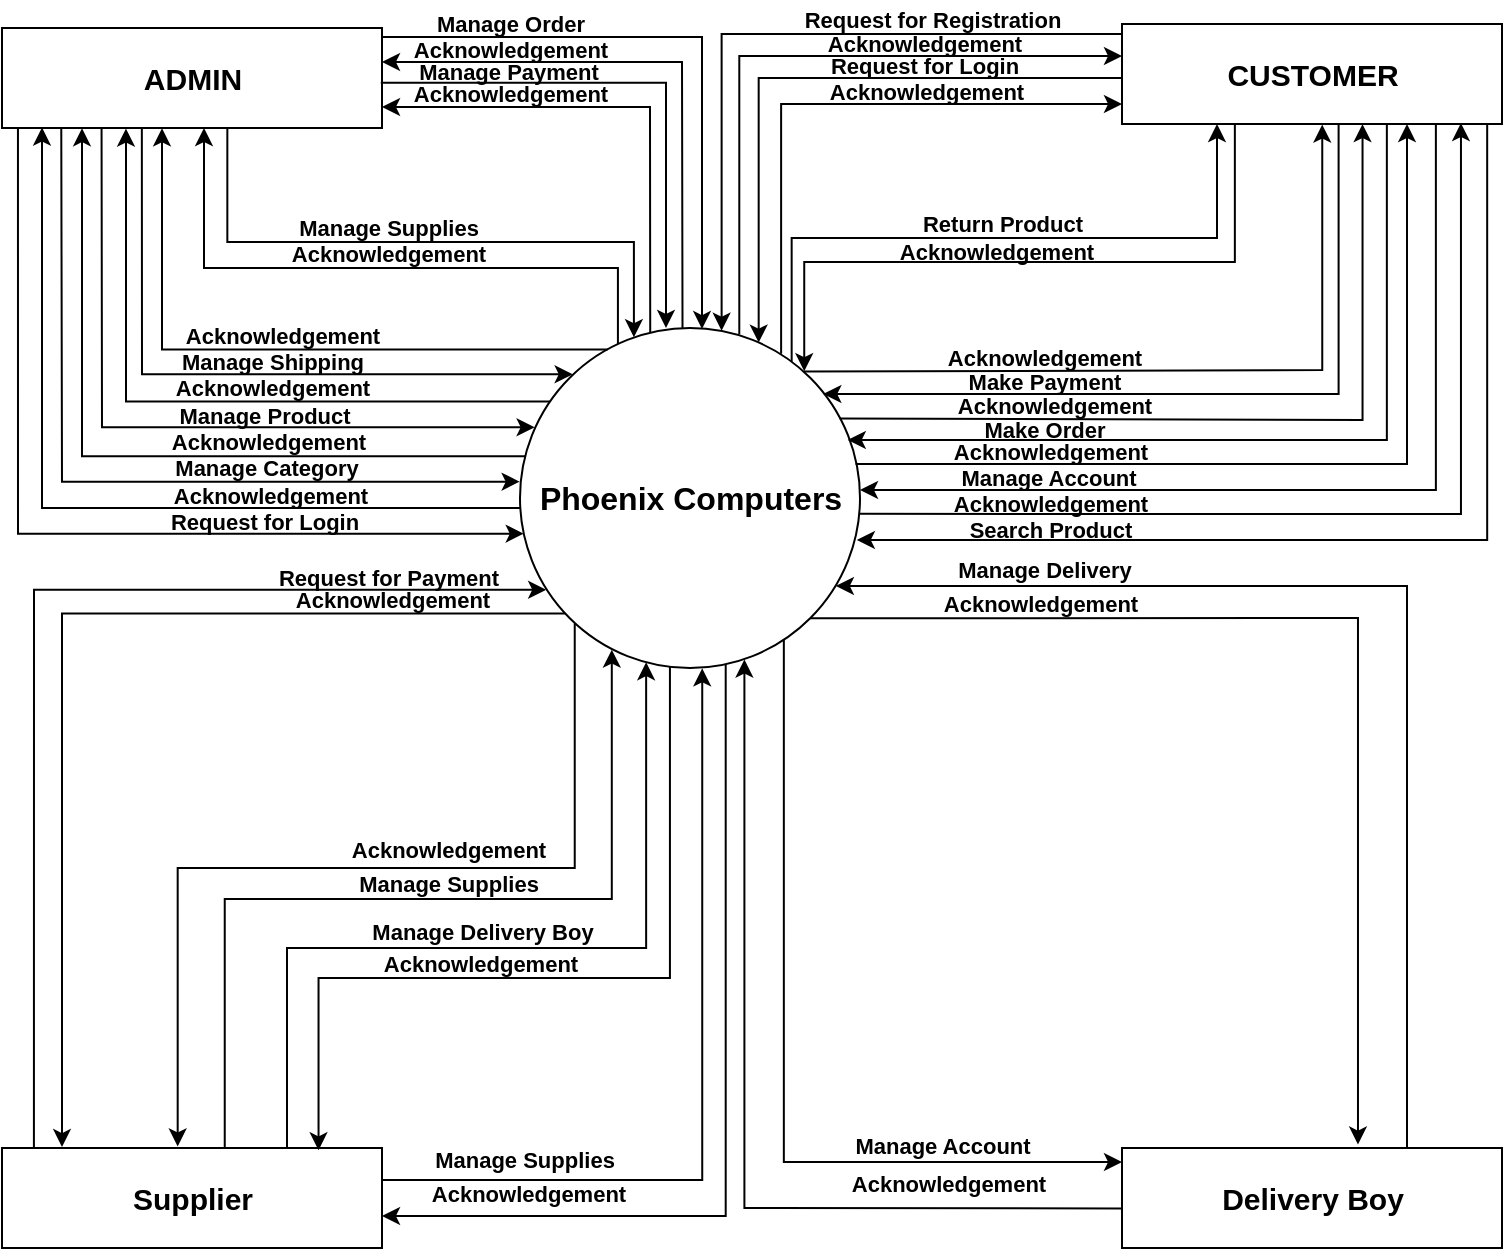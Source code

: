 <mxfile><diagram id="a_lwmjhS-t0o144CuFog" name="Page-1"><mxGraphModel dx="1202" dy="551" grid="1" gridSize="10" guides="1" tooltips="1" connect="1" arrows="1" fold="1" page="1" pageScale="1" pageWidth="827" pageHeight="1169" background="#ffffff" math="0" shadow="0"><root><mxCell id="0"/><mxCell id="1" parent="0"/><mxCell id="8" style="edgeStyle=elbowEdgeStyle;rounded=0;html=1;exitX=0.003;exitY=0.435;exitDx=0;exitDy=0;entryX=0.104;entryY=0.995;entryDx=0;entryDy=0;fontSize=15;fontColor=#000000;strokeColor=#000000;exitPerimeter=0;entryPerimeter=0;" parent="1" target="3" edge="1"><mxGeometry relative="1" as="geometry"><mxPoint x="329.51" y="289.95" as="sourcePoint"/><mxPoint x="89.76" y="106" as="targetPoint"/><Array as="points"><mxPoint x="90" y="216"/></Array></mxGeometry></mxCell><mxCell id="12" style="edgeStyle=elbowEdgeStyle;rounded=0;html=1;exitX=0.016;exitY=0.377;exitDx=0;exitDy=0;entryX=0.211;entryY=1.002;entryDx=0;entryDy=0;fontSize=11;fontColor=#000000;strokeColor=#000000;exitPerimeter=0;entryPerimeter=0;" parent="1" source="2" target="3" edge="1"><mxGeometry relative="1" as="geometry"><mxPoint x="333.25" y="264.14" as="sourcePoint"/><mxPoint x="109.52" y="106" as="targetPoint"/><Array as="points"><mxPoint x="110" y="197"/></Array></mxGeometry></mxCell><mxCell id="17" style="edgeStyle=elbowEdgeStyle;rounded=0;html=1;exitX=0.088;exitY=0.216;exitDx=0;exitDy=0;fontSize=11;fontColor=#000000;strokeColor=#000000;exitPerimeter=0;entryX=0.326;entryY=1.006;entryDx=0;entryDy=0;entryPerimeter=0;" parent="1" source="2" target="3" edge="1"><mxGeometry relative="1" as="geometry"><mxPoint x="346.34" y="236.83" as="sourcePoint"/><mxPoint x="132" y="103" as="targetPoint"/><Array as="points"><mxPoint x="132" y="172"/></Array></mxGeometry></mxCell><mxCell id="20" style="edgeStyle=elbowEdgeStyle;rounded=0;html=1;exitX=0.478;exitY=0.002;exitDx=0;exitDy=0;entryX=1;entryY=0.5;entryDx=0;entryDy=0;fontSize=11;fontColor=#000000;strokeColor=#000000;exitPerimeter=0;" parent="1" source="2" edge="1"><mxGeometry relative="1" as="geometry"><mxPoint x="414" y="192" as="sourcePoint"/><mxPoint x="260" y="67" as="targetPoint"/><Array as="points"><mxPoint x="410" y="132"/></Array></mxGeometry></mxCell><mxCell id="24" style="edgeStyle=elbowEdgeStyle;rounded=0;html=1;exitX=0.383;exitY=0.015;exitDx=0;exitDy=0;fontSize=11;fontColor=#000000;strokeColor=#000000;exitPerimeter=0;entryX=1;entryY=0.75;entryDx=0;entryDy=0;" parent="1" source="2" edge="1"><mxGeometry relative="1" as="geometry"><mxPoint x="394.14" y="204.42" as="sourcePoint"/><mxPoint x="260" y="89.5" as="targetPoint"/><Array as="points"><mxPoint x="394" y="156"/></Array></mxGeometry></mxCell><mxCell id="28" style="edgeStyle=elbowEdgeStyle;rounded=0;html=1;exitX=0.258;exitY=0.063;exitDx=0;exitDy=0;entryX=0.418;entryY=1.003;entryDx=0;entryDy=0;entryPerimeter=0;fontSize=11;fontColor=#000000;strokeColor=#000000;exitPerimeter=0;" parent="1" source="2" target="3" edge="1"><mxGeometry relative="1" as="geometry"><mxPoint x="376.94" y="211.5" as="sourcePoint"/><mxPoint x="149.99" y="103.4" as="targetPoint"/><Array as="points"><mxPoint x="150" y="158"/></Array></mxGeometry></mxCell><mxCell id="32" style="edgeStyle=elbowEdgeStyle;rounded=0;elbow=vertical;html=1;exitX=0.288;exitY=0.047;exitDx=0;exitDy=0;fontSize=11;fontColor=#000000;strokeColor=#000000;exitPerimeter=0;" parent="1" source="2" edge="1"><mxGeometry relative="1" as="geometry"><mxPoint x="171" y="100" as="targetPoint"/><mxPoint x="387.26" y="199.01" as="sourcePoint"/><Array as="points"><mxPoint x="280" y="170"/></Array></mxGeometry></mxCell><mxCell id="38" style="edgeStyle=elbowEdgeStyle;rounded=0;elbow=vertical;html=1;exitX=0.645;exitY=0.024;exitDx=0;exitDy=0;fontSize=11;fontColor=#000000;strokeColor=#000000;exitPerimeter=0;entryX=0;entryY=0.336;entryDx=0;entryDy=0;entryPerimeter=0;" parent="1" edge="1"><mxGeometry relative="1" as="geometry"><mxPoint x="438.65" y="203.08" as="sourcePoint"/><mxPoint x="630" y="63.8" as="targetPoint"/><Array as="points"><mxPoint x="529" y="64"/></Array></mxGeometry></mxCell><mxCell id="42" style="edgeStyle=elbowEdgeStyle;rounded=0;elbow=vertical;html=1;exitX=0.768;exitY=0.076;exitDx=0;exitDy=0;entryX=0;entryY=0.75;entryDx=0;entryDy=0;fontSize=11;fontColor=#000000;strokeColor=#000000;exitPerimeter=0;" parent="1" source="2" edge="1"><mxGeometry relative="1" as="geometry"><mxPoint x="459.56" y="215.26" as="sourcePoint"/><mxPoint x="630" y="87.5" as="targetPoint"/><Array as="points"><mxPoint x="460" y="88"/><mxPoint x="536" y="88"/></Array></mxGeometry></mxCell><mxCell id="46" style="edgeStyle=elbowEdgeStyle;rounded=0;elbow=vertical;html=1;fontSize=11;fontColor=#000000;strokeColor=#000000;exitX=0.997;exitY=0.476;exitDx=0;exitDy=0;exitPerimeter=0;entryX=0.892;entryY=0.991;entryDx=0;entryDy=0;entryPerimeter=0;" parent="1" target="4" edge="1"><mxGeometry relative="1" as="geometry"><mxPoint x="498.49" y="292.92" as="sourcePoint"/><mxPoint x="800" y="100" as="targetPoint"/><Array as="points"><mxPoint x="676" y="293"/></Array></mxGeometry></mxCell><mxCell id="50" style="edgeStyle=elbowEdgeStyle;rounded=0;elbow=vertical;html=1;exitX=0.987;exitY=0.388;exitDx=0;exitDy=0;entryX=0.75;entryY=1;entryDx=0;entryDy=0;fontSize=11;fontColor=#000000;strokeColor=#000000;exitPerimeter=0;" parent="1" target="4" edge="1"><mxGeometry relative="1" as="geometry"><Array as="points"><mxPoint x="640" y="268"/></Array><mxPoint x="496.79" y="267.96" as="sourcePoint"/><mxPoint x="772.5" y="100" as="targetPoint"/></mxGeometry></mxCell><mxCell id="54" style="edgeStyle=elbowEdgeStyle;rounded=0;elbow=vertical;html=1;exitX=0.94;exitY=0.26;exitDx=0;exitDy=0;entryX=0.633;entryY=1.001;entryDx=0;entryDy=0;entryPerimeter=0;fontSize=11;fontColor=#000000;strokeColor=#000000;exitPerimeter=0;" parent="1" target="4" edge="1"><mxGeometry relative="1" as="geometry"><Array as="points"><mxPoint x="630" y="246"/></Array><mxPoint x="488.8" y="245.2" as="sourcePoint"/><mxPoint x="750.08" y="100" as="targetPoint"/></mxGeometry></mxCell><mxCell id="59" style="edgeStyle=elbowEdgeStyle;rounded=0;elbow=vertical;html=1;fontSize=11;fontColor=#000000;strokeColor=#000000;exitX=0.835;exitY=0.128;exitDx=0;exitDy=0;exitPerimeter=0;entryX=0.527;entryY=1.006;entryDx=0;entryDy=0;entryPerimeter=0;" parent="1" source="2" target="4" edge="1"><mxGeometry relative="1" as="geometry"><mxPoint x="730" y="101" as="targetPoint"/><Array as="points"><mxPoint x="610" y="221"/></Array><mxPoint x="480" y="221" as="sourcePoint"/></mxGeometry></mxCell><mxCell id="62" style="edgeStyle=elbowEdgeStyle;rounded=0;elbow=vertical;html=1;exitX=0.799;exitY=0.099;exitDx=0;exitDy=0;entryX=0.25;entryY=1;entryDx=0;entryDy=0;fontSize=11;fontColor=#000000;strokeColor=#000000;exitPerimeter=0;" parent="1" source="2" target="4" edge="1"><mxGeometry relative="1" as="geometry"><mxPoint x="464.83" y="214.83" as="sourcePoint"/><mxPoint x="677.5" y="96" as="targetPoint"/><Array as="points"><mxPoint x="670" y="155"/></Array></mxGeometry></mxCell><mxCell id="75" style="edgeStyle=elbowEdgeStyle;rounded=0;html=1;exitX=0.132;exitY=0.84;exitDx=0;exitDy=0;fontSize=11;fontColor=#000000;strokeColor=#000000;exitPerimeter=0;entryX=0.159;entryY=-0.009;entryDx=0;entryDy=0;entryPerimeter=0;" parent="1" source="2" target="5" edge="1"><mxGeometry relative="1" as="geometry"><Array as="points"><mxPoint x="100" y="437"/></Array><mxPoint x="355.52" y="342.88" as="sourcePoint"/><mxPoint x="100.21" y="605.75" as="targetPoint"/></mxGeometry></mxCell><mxCell id="95" style="edgeStyle=elbowEdgeStyle;rounded=0;elbow=vertical;html=1;exitX=0.605;exitY=0.99;exitDx=0;exitDy=0;strokeColor=#000000;exitPerimeter=0;entryX=1;entryY=0.68;entryDx=0;entryDy=0;entryPerimeter=0;" parent="1" source="2" target="5" edge="1"><mxGeometry relative="1" as="geometry"><mxPoint x="431.89" y="370.34" as="sourcePoint"/><mxPoint x="275" y="644" as="targetPoint"/><Array as="points"><mxPoint x="355" y="644"/></Array></mxGeometry></mxCell><mxCell id="99" style="edgeStyle=elbowEdgeStyle;rounded=0;elbow=vertical;html=1;exitX=0.776;exitY=0.916;exitDx=0;exitDy=0;entryX=0;entryY=0.14;entryDx=0;entryDy=0;fontFamily=Helvetica;fontSize=11;strokeColor=#000000;exitPerimeter=0;entryPerimeter=0;" parent="1" source="2" target="97" edge="1"><mxGeometry relative="1" as="geometry"><mxPoint x="461.104" y="352.104" as="sourcePoint"/><mxPoint x="617" y="629.5" as="targetPoint"/><Array as="points"><mxPoint x="547" y="617"/></Array></mxGeometry></mxCell><mxCell id="102" style="edgeStyle=elbowEdgeStyle;rounded=0;elbow=vertical;html=1;exitX=1;exitY=1;exitDx=0;exitDy=0;entryX=0.621;entryY=-0.034;entryDx=0;entryDy=0;fontFamily=Helvetica;fontSize=11;strokeColor=#000000;entryPerimeter=0;" parent="1" source="2" target="97" edge="1"><mxGeometry relative="1" as="geometry"><Array as="points"><mxPoint x="580" y="345"/></Array></mxGeometry></mxCell><mxCell id="107" style="edgeStyle=elbowEdgeStyle;rounded=0;elbow=vertical;html=1;exitX=0.161;exitY=0.869;exitDx=0;exitDy=0;entryX=0.536;entryY=-0.015;entryDx=0;entryDy=0;fontFamily=Helvetica;fontSize=11;strokeColor=#000000;exitPerimeter=0;entryPerimeter=0;" parent="1" source="2" edge="1"><mxGeometry relative="1" as="geometry"><mxPoint x="356.14" y="357.76" as="sourcePoint"/><mxPoint x="157.84" y="609.25" as="targetPoint"/><Array as="points"><mxPoint x="246" y="470"/></Array></mxGeometry></mxCell><mxCell id="109" style="edgeStyle=elbowEdgeStyle;rounded=0;elbow=vertical;html=1;exitX=0.441;exitY=0.997;exitDx=0;exitDy=0;entryX=0.833;entryY=0.023;entryDx=0;entryDy=0;entryPerimeter=0;fontFamily=Helvetica;fontSize=11;strokeColor=#000000;exitPerimeter=0;" parent="1" source="2" target="5" edge="1"><mxGeometry relative="1" as="geometry"><mxPoint x="404" y="365" as="sourcePoint"/><mxPoint x="219.6" y="603.3" as="targetPoint"/><Array as="points"><mxPoint x="310" y="525"/></Array></mxGeometry></mxCell><mxCell id="2" value="&lt;b&gt;&lt;font style=&quot;font-size: 16px&quot; color=&quot;#000000&quot;&gt;Phoenix Computers&lt;/font&gt;&lt;/b&gt;" style="shape=ellipse;html=1;dashed=0;whitespace=wrap;aspect=fixed;strokeWidth=1;perimeter=ellipsePerimeter;strokeColor=#000000;fillColor=none;" parent="1" vertex="1"><mxGeometry x="329" y="200" width="170" height="170" as="geometry"/></mxCell><mxCell id="7" style="edgeStyle=elbowEdgeStyle;html=1;exitX=0.042;exitY=1.006;exitDx=0;exitDy=0;entryX=0.011;entryY=0.605;entryDx=0;entryDy=0;fontSize=15;fontColor=#000000;rounded=0;strokeColor=#000000;exitPerimeter=0;entryPerimeter=0;" parent="1" source="3" target="2" edge="1"><mxGeometry relative="1" as="geometry"><mxPoint x="77.98" y="108.1" as="sourcePoint"/><mxPoint x="329.0" y="303" as="targetPoint"/><Array as="points"><mxPoint x="78" y="208"/></Array></mxGeometry></mxCell><mxCell id="11" style="edgeStyle=elbowEdgeStyle;rounded=0;html=1;exitX=0.156;exitY=1.003;exitDx=0;exitDy=0;fontSize=11;fontColor=#000000;strokeColor=#000000;exitPerimeter=0;entryX=-0.001;entryY=0.452;entryDx=0;entryDy=0;entryPerimeter=0;" parent="1" source="3" target="2" edge="1"><mxGeometry relative="1" as="geometry"><mxPoint x="100.02" y="106" as="sourcePoint"/><mxPoint x="320" y="277" as="targetPoint"/><Array as="points"><mxPoint x="100" y="227"/></Array></mxGeometry></mxCell><mxCell id="15" style="edgeStyle=elbowEdgeStyle;rounded=0;html=1;fontSize=11;fontColor=#000000;strokeColor=#000000;exitX=0.262;exitY=1;exitDx=0;exitDy=0;exitPerimeter=0;entryX=0.043;entryY=0.292;entryDx=0;entryDy=0;entryPerimeter=0;" parent="1" source="3" target="2" edge="1"><mxGeometry relative="1" as="geometry"><mxPoint x="120" y="105" as="sourcePoint"/><mxPoint x="330" y="250" as="targetPoint"/><Array as="points"><mxPoint x="120" y="188"/></Array></mxGeometry></mxCell><mxCell id="19" style="edgeStyle=elbowEdgeStyle;rounded=0;html=1;exitX=1;exitY=0.25;exitDx=0;exitDy=0;entryX=0.536;entryY=0.003;entryDx=0;entryDy=0;entryPerimeter=0;fontSize=11;fontColor=#000000;strokeColor=#000000;" parent="1" target="2" edge="1"><mxGeometry relative="1" as="geometry"><mxPoint x="260" y="54.5" as="sourcePoint"/><mxPoint x="421.14" y="191.66" as="targetPoint"/><Array as="points"><mxPoint x="420" y="130"/></Array></mxGeometry></mxCell><mxCell id="23" style="edgeStyle=elbowEdgeStyle;rounded=0;html=1;exitX=1.002;exitY=0.547;exitDx=0;exitDy=0;entryX=0.435;entryY=0;entryDx=0;entryDy=0;entryPerimeter=0;fontSize=11;fontColor=#000000;strokeColor=#000000;exitPerimeter=0;" parent="1" edge="1"><mxGeometry relative="1" as="geometry"><mxPoint x="259.38" y="77.35" as="sourcePoint"/><mxPoint x="401.95" y="200" as="targetPoint"/><Array as="points"><mxPoint x="402" y="140"/></Array></mxGeometry></mxCell><mxCell id="27" style="edgeStyle=elbowEdgeStyle;rounded=0;html=1;fontSize=11;fontColor=#000000;strokeColor=#000000;exitX=0.368;exitY=1.003;exitDx=0;exitDy=0;exitPerimeter=0;entryX=0.155;entryY=0.136;entryDx=0;entryDy=0;entryPerimeter=0;" parent="1" source="3" target="2" edge="1"><mxGeometry relative="1" as="geometry"><mxPoint x="140" y="103" as="sourcePoint"/><mxPoint x="350" y="223" as="targetPoint"/><Array as="points"><mxPoint x="140" y="163"/></Array></mxGeometry></mxCell><mxCell id="31" style="edgeStyle=elbowEdgeStyle;rounded=0;elbow=vertical;html=1;exitX=0.593;exitY=0.998;exitDx=0;exitDy=0;fontSize=11;fontColor=#000000;strokeColor=#000000;exitPerimeter=0;entryX=0.335;entryY=0.027;entryDx=0;entryDy=0;entryPerimeter=0;" parent="1" source="3" target="2" edge="1"><mxGeometry relative="1" as="geometry"><mxPoint x="182.67" y="107.05" as="sourcePoint"/><mxPoint x="386" y="200" as="targetPoint"/><Array as="points"><mxPoint x="290" y="157"/></Array></mxGeometry></mxCell><mxCell id="3" value="&lt;b&gt;&lt;font style=&quot;font-size: 15px&quot;&gt;ADMIN&lt;/font&gt;&lt;/b&gt;" style="html=1;dashed=0;whitespace=wrap;labelBackgroundColor=none;fontSize=16;fontColor=#000000;strokeColor=#000000;strokeWidth=1;fillColor=none;" parent="1" vertex="1"><mxGeometry x="70" y="50" width="190" height="50" as="geometry"/></mxCell><mxCell id="37" style="edgeStyle=elbowEdgeStyle;rounded=0;elbow=vertical;html=1;exitX=0;exitY=0.14;exitDx=0;exitDy=0;fontSize=11;fontColor=#000000;strokeColor=#000000;entryX=0.593;entryY=0.008;entryDx=0;entryDy=0;entryPerimeter=0;exitPerimeter=0;" parent="1" target="2" edge="1"><mxGeometry relative="1" as="geometry"><mxPoint x="630" y="53" as="sourcePoint"/><mxPoint x="429.81" y="199.36" as="targetPoint"/><Array as="points"><mxPoint x="402" y="53"/></Array></mxGeometry></mxCell><mxCell id="41" style="edgeStyle=elbowEdgeStyle;rounded=0;elbow=vertical;html=1;exitX=0;exitY=0.52;exitDx=0;exitDy=0;fontSize=11;fontColor=#000000;strokeColor=#000000;entryX=0.702;entryY=0.043;entryDx=0;entryDy=0;entryPerimeter=0;exitPerimeter=0;" parent="1" target="2" edge="1"><mxGeometry relative="1" as="geometry"><mxPoint x="630" y="75" as="sourcePoint"/><mxPoint x="448.51" y="208.14" as="targetPoint"/><Array as="points"><mxPoint x="539" y="75"/></Array></mxGeometry></mxCell><mxCell id="45" style="edgeStyle=elbowEdgeStyle;rounded=0;elbow=vertical;html=1;exitX=0.961;exitY=0.991;exitDx=0;exitDy=0;entryX=1.026;entryY=0.579;entryDx=0;entryDy=0;entryPerimeter=0;fontSize=11;fontColor=#000000;strokeColor=#000000;exitPerimeter=0;" parent="1" source="4" edge="1"><mxGeometry relative="1" as="geometry"><mxPoint x="813.35" y="100.3" as="sourcePoint"/><mxPoint x="497.42" y="306.43" as="targetPoint"/><Array as="points"><mxPoint x="664" y="306"/></Array></mxGeometry></mxCell><mxCell id="49" style="edgeStyle=elbowEdgeStyle;rounded=0;elbow=vertical;html=1;exitX=0.826;exitY=0.999;exitDx=0;exitDy=0;entryX=1;entryY=0.459;entryDx=0;entryDy=0;entryPerimeter=0;fontSize=11;fontColor=#000000;strokeColor=#000000;exitPerimeter=0;" parent="1" source="4" edge="1"><mxGeometry relative="1" as="geometry"><mxPoint x="786.94" y="99.7" as="sourcePoint"/><mxPoint x="499" y="280.03" as="targetPoint"/><Array as="points"><mxPoint x="645" y="281"/></Array></mxGeometry></mxCell><mxCell id="53" style="edgeStyle=elbowEdgeStyle;rounded=0;elbow=vertical;html=1;exitX=0.697;exitY=0.997;exitDx=0;exitDy=0;fontSize=11;fontColor=#000000;strokeColor=#000000;exitPerimeter=0;entryX=0.964;entryY=0.316;entryDx=0;entryDy=0;entryPerimeter=0;" parent="1" source="4" edge="1"><mxGeometry relative="1" as="geometry"><mxPoint x="762.43" y="100.3" as="sourcePoint"/><mxPoint x="492.88" y="255.72" as="targetPoint"/><Array as="points"><mxPoint x="637" y="256"/></Array></mxGeometry></mxCell><mxCell id="58" style="edgeStyle=elbowEdgeStyle;rounded=0;elbow=vertical;html=1;exitX=0.57;exitY=1;exitDx=0;exitDy=0;fontSize=11;fontColor=#000000;strokeColor=#000000;exitPerimeter=0;entryX=0.892;entryY=0.189;entryDx=0;entryDy=0;entryPerimeter=0;" parent="1" source="4" edge="1"><mxGeometry relative="1" as="geometry"><mxPoint x="738.3" y="99" as="sourcePoint"/><mxPoint x="480.64" y="233.13" as="targetPoint"/><Array as="points"><mxPoint x="738" y="233"/><mxPoint x="613" y="233"/></Array></mxGeometry></mxCell><mxCell id="64" style="edgeStyle=elbowEdgeStyle;rounded=0;elbow=vertical;html=1;exitX=0.297;exitY=0.995;exitDx=0;exitDy=0;fontSize=11;fontColor=#000000;strokeColor=#000000;entryX=0.836;entryY=0.127;entryDx=0;entryDy=0;entryPerimeter=0;exitPerimeter=0;" parent="1" source="4" target="2" edge="1"><mxGeometry relative="1" as="geometry"><mxPoint x="471.1" y="218.91" as="targetPoint"/><mxPoint x="686.5" y="95" as="sourcePoint"/><Array as="points"><mxPoint x="589" y="167"/></Array></mxGeometry></mxCell><mxCell id="4" value="&lt;b&gt;&lt;font style=&quot;font-size: 15px&quot;&gt;CUSTOMER&lt;/font&gt;&lt;/b&gt;" style="html=1;dashed=0;whitespace=wrap;labelBackgroundColor=none;fontSize=16;fontColor=#000000;strokeColor=#000000;strokeWidth=1;fillColor=none;" parent="1" vertex="1"><mxGeometry x="630" y="48" width="190" height="50" as="geometry"/></mxCell><mxCell id="74" style="edgeStyle=elbowEdgeStyle;rounded=0;html=1;exitX=0.084;exitY=-0.002;exitDx=0;exitDy=0;fontSize=11;fontColor=#000000;strokeColor=#000000;exitPerimeter=0;entryX=0.077;entryY=0.77;entryDx=0;entryDy=0;entryPerimeter=0;" parent="1" source="5" target="2" edge="1"><mxGeometry relative="1" as="geometry"><mxPoint x="85.96" y="596.15" as="sourcePoint"/><mxPoint x="340" y="331" as="targetPoint"/><Array as="points"><mxPoint x="86" y="456"/></Array></mxGeometry></mxCell><mxCell id="96" style="edgeStyle=elbowEdgeStyle;rounded=0;elbow=vertical;html=1;exitX=1;exitY=0.32;exitDx=0;exitDy=0;entryX=0.536;entryY=1.001;entryDx=0;entryDy=0;strokeColor=#000000;exitPerimeter=0;entryPerimeter=0;" parent="1" source="5" target="2" edge="1"><mxGeometry relative="1" as="geometry"><mxPoint x="278" y="625.95" as="sourcePoint"/><mxPoint x="420.1" y="371.66" as="targetPoint"/><Array as="points"><mxPoint x="306" y="626"/></Array></mxGeometry></mxCell><mxCell id="106" style="edgeStyle=elbowEdgeStyle;rounded=0;elbow=vertical;html=1;exitX=0.623;exitY=-0.004;exitDx=0;exitDy=0;entryX=0.27;entryY=0.946;entryDx=0;entryDy=0;entryPerimeter=0;fontFamily=Helvetica;fontSize=11;strokeColor=#000000;exitPerimeter=0;" parent="1" target="2" edge="1"><mxGeometry relative="1" as="geometry"><mxPoint x="181.37" y="609.8" as="sourcePoint"/><mxPoint x="374.92" y="365.34" as="targetPoint"/></mxGeometry></mxCell><mxCell id="108" style="edgeStyle=elbowEdgeStyle;rounded=0;elbow=vertical;html=1;exitX=0.75;exitY=0;exitDx=0;exitDy=0;entryX=0.371;entryY=0.983;entryDx=0;entryDy=0;entryPerimeter=0;fontFamily=Helvetica;fontSize=11;strokeColor=#000000;" parent="1" source="5" target="2" edge="1"><mxGeometry relative="1" as="geometry"><Array as="points"><mxPoint x="290" y="510"/></Array></mxGeometry></mxCell><mxCell id="5" value="&lt;b&gt;&lt;font style=&quot;font-size: 15px&quot;&gt;Supplier&lt;/font&gt;&lt;/b&gt;" style="html=1;dashed=0;whitespace=wrap;labelBackgroundColor=none;fontSize=16;fontColor=#000000;strokeColor=#000000;strokeWidth=1;fillColor=none;" parent="1" vertex="1"><mxGeometry x="70" y="610" width="190" height="50" as="geometry"/></mxCell><mxCell id="9" value="&lt;font style=&quot;font-size: 11px&quot;&gt;Request for Login&lt;/font&gt;" style="text;html=1;align=center;verticalAlign=middle;resizable=0;points=[];autosize=1;strokeColor=none;fillColor=none;fontSize=15;fontColor=#000000;fontStyle=1" parent="1" vertex="1"><mxGeometry x="146" y="285" width="110" height="20" as="geometry"/></mxCell><mxCell id="10" value="Acknowledgement" style="text;html=1;align=center;verticalAlign=middle;resizable=0;points=[];autosize=1;strokeColor=none;fillColor=none;fontSize=11;fontColor=#000000;fontStyle=1" parent="1" vertex="1"><mxGeometry x="149" y="274" width="110" height="20" as="geometry"/></mxCell><mxCell id="13" value="Manage Category" style="text;html=1;align=center;verticalAlign=middle;resizable=0;points=[];autosize=1;strokeColor=none;fillColor=none;fontSize=11;fontColor=#000000;fontStyle=1" parent="1" vertex="1"><mxGeometry x="147" y="260" width="110" height="20" as="geometry"/></mxCell><mxCell id="14" value="Acknowledgement" style="text;html=1;align=center;verticalAlign=middle;resizable=0;points=[];autosize=1;strokeColor=none;fillColor=none;fontSize=11;fontColor=#000000;fontStyle=1" parent="1" vertex="1"><mxGeometry x="148" y="247" width="110" height="20" as="geometry"/></mxCell><mxCell id="16" value="&lt;span&gt;Manage Product&lt;/span&gt;" style="text;html=1;align=center;verticalAlign=middle;resizable=0;points=[];autosize=1;strokeColor=none;fillColor=none;fontSize=11;fontColor=#000000;fontStyle=1" parent="1" vertex="1"><mxGeometry x="151" y="234" width="100" height="20" as="geometry"/></mxCell><mxCell id="18" value="Acknowledgement" style="text;html=1;align=center;verticalAlign=middle;resizable=0;points=[];autosize=1;strokeColor=none;fillColor=none;fontSize=11;fontColor=#000000;fontStyle=1" parent="1" vertex="1"><mxGeometry x="150" y="220" width="110" height="20" as="geometry"/></mxCell><mxCell id="21" value="Manage Order" style="text;html=1;align=center;verticalAlign=middle;resizable=0;points=[];autosize=1;strokeColor=none;fillColor=none;fontSize=11;fontColor=#000000;fontStyle=1" parent="1" vertex="1"><mxGeometry x="279" y="38" width="90" height="20" as="geometry"/></mxCell><mxCell id="22" value="Acknowledgement" style="text;html=1;align=center;verticalAlign=middle;resizable=0;points=[];autosize=1;strokeColor=none;fillColor=none;fontSize=11;fontColor=#000000;fontStyle=1" parent="1" vertex="1"><mxGeometry x="269" y="51" width="110" height="20" as="geometry"/></mxCell><mxCell id="25" value="&lt;b&gt;Manage Payment&lt;/b&gt;" style="text;html=1;align=center;verticalAlign=middle;resizable=0;points=[];autosize=1;strokeColor=none;fillColor=none;fontSize=11;fontColor=#000000;" parent="1" vertex="1"><mxGeometry x="268" y="62" width="110" height="20" as="geometry"/></mxCell><mxCell id="26" value="Acknowledgement" style="text;html=1;align=center;verticalAlign=middle;resizable=0;points=[];autosize=1;strokeColor=none;fillColor=none;fontSize=11;fontColor=#000000;fontStyle=1" parent="1" vertex="1"><mxGeometry x="269" y="73" width="110" height="20" as="geometry"/></mxCell><mxCell id="29" value="&lt;span&gt;Manage Shipping&lt;/span&gt;" style="text;html=1;align=center;verticalAlign=middle;resizable=0;points=[];autosize=1;strokeColor=none;fillColor=none;fontSize=11;fontColor=#000000;fontStyle=1" parent="1" vertex="1"><mxGeometry x="150" y="207" width="110" height="20" as="geometry"/></mxCell><mxCell id="30" value="&lt;span&gt;Acknowledgement&lt;/span&gt;" style="text;html=1;align=center;verticalAlign=middle;resizable=0;points=[];autosize=1;strokeColor=none;fillColor=none;fontSize=11;fontColor=#000000;fontStyle=1" parent="1" vertex="1"><mxGeometry x="155" y="194" width="110" height="20" as="geometry"/></mxCell><mxCell id="33" value="&lt;b&gt;Manage Supplies&lt;/b&gt;" style="text;html=1;align=center;verticalAlign=middle;resizable=0;points=[];autosize=1;strokeColor=none;fillColor=none;fontSize=11;fontColor=#000000;" parent="1" vertex="1"><mxGeometry x="208" y="140" width="110" height="20" as="geometry"/></mxCell><mxCell id="35" value="&lt;b&gt;Acknowledgement&lt;/b&gt;" style="text;html=1;align=center;verticalAlign=middle;resizable=0;points=[];autosize=1;strokeColor=none;fillColor=none;fontSize=11;fontColor=#000000;" parent="1" vertex="1"><mxGeometry x="208" y="153" width="110" height="20" as="geometry"/></mxCell><mxCell id="39" value="Request for Registration" style="text;html=1;align=center;verticalAlign=middle;resizable=0;points=[];autosize=1;strokeColor=none;fillColor=none;fontSize=11;fontColor=#000000;fontStyle=1" parent="1" vertex="1"><mxGeometry x="465" y="36" width="140" height="20" as="geometry"/></mxCell><mxCell id="40" value="Acknowledgement" style="text;html=1;align=center;verticalAlign=middle;resizable=0;points=[];autosize=1;strokeColor=none;fillColor=none;fontSize=11;fontColor=#000000;fontStyle=1" parent="1" vertex="1"><mxGeometry x="476" y="48" width="110" height="20" as="geometry"/></mxCell><mxCell id="43" value="&lt;b&gt;Request for Login&lt;/b&gt;" style="text;html=1;align=center;verticalAlign=middle;resizable=0;points=[];autosize=1;strokeColor=none;fillColor=none;fontSize=11;fontColor=#000000;" parent="1" vertex="1"><mxGeometry x="476" y="59" width="110" height="20" as="geometry"/></mxCell><mxCell id="44" value="&lt;b&gt;Acknowledgement&lt;/b&gt;" style="text;html=1;align=center;verticalAlign=middle;resizable=0;points=[];autosize=1;strokeColor=none;fillColor=none;fontSize=11;fontColor=#000000;" parent="1" vertex="1"><mxGeometry x="477" y="72" width="110" height="20" as="geometry"/></mxCell><mxCell id="47" value="&lt;b&gt;Search Product&lt;/b&gt;" style="text;html=1;align=center;verticalAlign=middle;resizable=0;points=[];autosize=1;strokeColor=none;fillColor=none;fontSize=11;fontColor=#000000;" parent="1" vertex="1"><mxGeometry x="544" y="291" width="100" height="20" as="geometry"/></mxCell><mxCell id="48" value="&lt;b&gt;Acknowledgement&lt;/b&gt;" style="text;html=1;align=center;verticalAlign=middle;resizable=0;points=[];autosize=1;strokeColor=none;fillColor=none;fontSize=11;fontColor=#000000;" parent="1" vertex="1"><mxGeometry x="539" y="278" width="110" height="20" as="geometry"/></mxCell><mxCell id="51" value="&lt;b&gt;Acknowledgement&lt;/b&gt;" style="text;html=1;align=center;verticalAlign=middle;resizable=0;points=[];autosize=1;strokeColor=none;fillColor=none;fontSize=11;fontColor=#000000;" parent="1" vertex="1"><mxGeometry x="539" y="252" width="110" height="20" as="geometry"/></mxCell><mxCell id="52" value="&lt;b&gt;Manage Account&lt;/b&gt;" style="text;html=1;align=center;verticalAlign=middle;resizable=0;points=[];autosize=1;strokeColor=none;fillColor=none;fontSize=11;fontColor=#000000;" parent="1" vertex="1"><mxGeometry x="543" y="265" width="100" height="20" as="geometry"/></mxCell><mxCell id="55" value="&lt;b&gt;Make Order&lt;/b&gt;" style="text;html=1;align=center;verticalAlign=middle;resizable=0;points=[];autosize=1;strokeColor=none;fillColor=none;fontSize=11;fontColor=#000000;" parent="1" vertex="1"><mxGeometry x="551" y="241" width="80" height="20" as="geometry"/></mxCell><mxCell id="56" value="&lt;b&gt;Acknowledgement&lt;/b&gt;" style="text;html=1;align=center;verticalAlign=middle;resizable=0;points=[];autosize=1;strokeColor=none;fillColor=none;fontSize=11;fontColor=#000000;" parent="1" vertex="1"><mxGeometry x="541" y="229" width="110" height="20" as="geometry"/></mxCell><mxCell id="60" value="&lt;b&gt;Make Payment&lt;/b&gt;" style="text;html=1;align=center;verticalAlign=middle;resizable=0;points=[];autosize=1;strokeColor=none;fillColor=none;fontSize=11;fontColor=#000000;" parent="1" vertex="1"><mxGeometry x="546" y="217" width="90" height="20" as="geometry"/></mxCell><mxCell id="61" value="&lt;b&gt;Acknowledgement&lt;/b&gt;" style="text;html=1;align=center;verticalAlign=middle;resizable=0;points=[];autosize=1;strokeColor=none;fillColor=none;fontSize=11;fontColor=#000000;" parent="1" vertex="1"><mxGeometry x="536" y="205" width="110" height="20" as="geometry"/></mxCell><mxCell id="65" value="&lt;b&gt;Return Product&lt;/b&gt;" style="text;html=1;align=center;verticalAlign=middle;resizable=0;points=[];autosize=1;strokeColor=none;fillColor=none;fontSize=11;fontColor=#000000;" parent="1" vertex="1"><mxGeometry x="520" y="138" width="100" height="20" as="geometry"/></mxCell><mxCell id="66" value="&lt;b&gt;Acknowledgement&lt;/b&gt;" style="text;html=1;align=center;verticalAlign=middle;resizable=0;points=[];autosize=1;strokeColor=none;fillColor=none;fontSize=11;fontColor=#000000;" parent="1" vertex="1"><mxGeometry x="512" y="152" width="110" height="20" as="geometry"/></mxCell><mxCell id="69" value="&lt;span style=&quot;font-size: 11px&quot;&gt;&lt;font style=&quot;font-size: 11px&quot;&gt;Manage Supplies&lt;/font&gt;&lt;/span&gt;" style="text;html=1;align=center;verticalAlign=middle;resizable=0;points=[];autosize=1;strokeColor=none;fillColor=none;fontSize=11;fontColor=#000000;rotation=0;fontStyle=1;fontFamily=Helvetica;" parent="1" vertex="1"><mxGeometry x="238" y="468" width="110" height="20" as="geometry"/></mxCell><mxCell id="76" value="&lt;b&gt;Request for Payment&lt;/b&gt;" style="text;html=1;align=center;verticalAlign=middle;resizable=0;points=[];autosize=1;strokeColor=none;fillColor=none;fontSize=11;fontColor=#000000;" parent="1" vertex="1"><mxGeometry x="198" y="315" width="130" height="20" as="geometry"/></mxCell><mxCell id="77" value="&lt;b&gt;Acknowledgement&lt;/b&gt;" style="text;html=1;align=center;verticalAlign=middle;resizable=0;points=[];autosize=1;strokeColor=none;fillColor=none;fontSize=11;fontColor=#000000;" parent="1" vertex="1"><mxGeometry x="210" y="326" width="110" height="20" as="geometry"/></mxCell><mxCell id="82" value="&lt;b&gt;&lt;font color=&quot;#000000&quot; style=&quot;font-size: 11px&quot;&gt;Manage Supplies&lt;/font&gt;&lt;/b&gt;" style="text;html=1;align=center;verticalAlign=middle;resizable=0;points=[];autosize=1;strokeColor=none;fillColor=none;" parent="1" vertex="1"><mxGeometry x="276" y="606" width="110" height="20" as="geometry"/></mxCell><mxCell id="83" value="&lt;b&gt;Acknowledgement&lt;/b&gt;" style="text;html=1;align=center;verticalAlign=middle;resizable=0;points=[];autosize=1;strokeColor=none;fillColor=none;fontSize=11;fontColor=#000000;" parent="1" vertex="1"><mxGeometry x="278" y="623" width="110" height="20" as="geometry"/></mxCell><mxCell id="86" value="&lt;b&gt;Acknowledgement&lt;/b&gt;" style="text;html=1;align=center;verticalAlign=middle;resizable=0;points=[];autosize=1;strokeColor=none;fillColor=none;fontSize=11;fontColor=#000000;" parent="1" vertex="1"><mxGeometry x="238" y="451" width="110" height="20" as="geometry"/></mxCell><mxCell id="98" style="edgeStyle=elbowEdgeStyle;rounded=0;elbow=vertical;html=1;exitX=0.001;exitY=0.605;exitDx=0;exitDy=0;entryX=0.66;entryY=0.975;entryDx=0;entryDy=0;entryPerimeter=0;fontFamily=Helvetica;fontSize=11;strokeColor=#000000;exitPerimeter=0;" parent="1" source="97" target="2" edge="1"><mxGeometry relative="1" as="geometry"><Array as="points"><mxPoint x="590" y="640"/></Array></mxGeometry></mxCell><mxCell id="103" style="edgeStyle=elbowEdgeStyle;rounded=0;elbow=vertical;html=1;exitX=0.75;exitY=0;exitDx=0;exitDy=0;fontFamily=Helvetica;fontSize=11;strokeColor=#000000;entryX=0.929;entryY=0.759;entryDx=0;entryDy=0;entryPerimeter=0;" parent="1" source="97" target="2" edge="1"><mxGeometry relative="1" as="geometry"><mxPoint x="695" y="609" as="sourcePoint"/><mxPoint x="490" y="329" as="targetPoint"/><Array as="points"><mxPoint x="580" y="329"/></Array></mxGeometry></mxCell><mxCell id="97" value="&lt;b&gt;&lt;font style=&quot;font-size: 15px&quot;&gt;Delivery Boy&lt;/font&gt;&lt;/b&gt;" style="html=1;dashed=0;whitespace=wrap;labelBackgroundColor=none;fontSize=16;fontColor=#000000;strokeColor=#000000;strokeWidth=1;fillColor=none;" parent="1" vertex="1"><mxGeometry x="630" y="610" width="190" height="50" as="geometry"/></mxCell><mxCell id="100" value="&lt;b&gt;Manage Account&lt;/b&gt;" style="text;html=1;align=center;verticalAlign=middle;resizable=0;points=[];autosize=1;strokeColor=none;fillColor=none;fontSize=11;fontColor=#000000;" parent="1" vertex="1"><mxGeometry x="490" y="599" width="100" height="20" as="geometry"/></mxCell><mxCell id="101" value="&lt;b&gt;Acknowledgement&lt;/b&gt;" style="text;html=1;align=center;verticalAlign=middle;resizable=0;points=[];autosize=1;strokeColor=none;fillColor=none;fontSize=11;fontColor=#000000;" parent="1" vertex="1"><mxGeometry x="488" y="618" width="110" height="20" as="geometry"/></mxCell><mxCell id="104" value="&lt;b&gt;Acknowledgement&lt;/b&gt;" style="text;html=1;align=center;verticalAlign=middle;resizable=0;points=[];autosize=1;strokeColor=none;fillColor=none;fontSize=11;fontColor=#000000;" parent="1" vertex="1"><mxGeometry x="534" y="328" width="110" height="20" as="geometry"/></mxCell><mxCell id="105" value="&lt;b&gt;Manage Delivery&lt;/b&gt;" style="text;html=1;align=center;verticalAlign=middle;resizable=0;points=[];autosize=1;strokeColor=none;fillColor=none;fontSize=11;fontColor=#000000;" parent="1" vertex="1"><mxGeometry x="541" y="311" width="100" height="20" as="geometry"/></mxCell><mxCell id="110" value="&lt;b&gt;Acknowledgement&lt;/b&gt;" style="text;html=1;align=center;verticalAlign=middle;resizable=0;points=[];autosize=1;strokeColor=none;fillColor=none;fontSize=11;fontColor=#000000;" parent="1" vertex="1"><mxGeometry x="254" y="508" width="110" height="20" as="geometry"/></mxCell><mxCell id="111" value="&lt;span style=&quot;font-size: 11px&quot;&gt;&lt;font style=&quot;font-size: 11px&quot;&gt;Manage Delivery Boy&lt;/font&gt;&lt;/span&gt;" style="text;html=1;align=center;verticalAlign=middle;resizable=0;points=[];autosize=1;strokeColor=none;fillColor=none;fontSize=11;fontColor=#000000;rotation=0;fontStyle=1;fontFamily=Helvetica;" parent="1" vertex="1"><mxGeometry x="245" y="492" width="130" height="20" as="geometry"/></mxCell></root></mxGraphModel></diagram></mxfile>